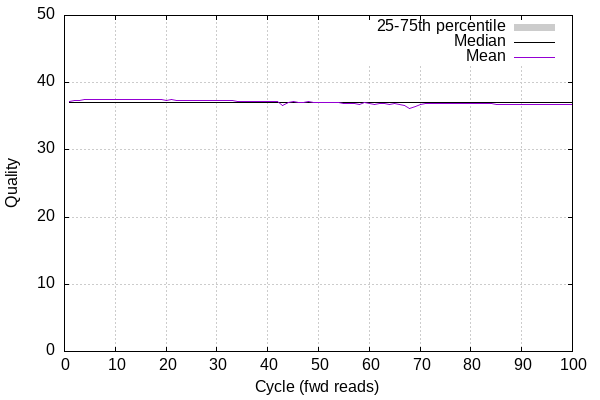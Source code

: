 
            set terminal png size 600,400 truecolor
            set output "SRR17223712_kdm2bcKONPC_input_stats/quals2.png"
            set grid xtics ytics y2tics back lc rgb "#cccccc"
            set multiplot
            
            set yrange [0:50]
            set ylabel "Quality"
            set xlabel "Cycle (fwd reads)"
            plot '-' using 1:2:3 with filledcurve lt 1 lc rgb "#cccccc" t '25-75th percentile' , '-' using 1:2 with lines lc rgb "#000000" t 'Median', '-' using 1:2 with lines lt 1 t 'Mean'
        1	37	37
2	37	37
3	37	37
4	37	37
5	37	37
6	37	37
7	37	37
8	37	37
9	37	37
10	37	37
11	37	37
12	37	37
13	37	37
14	37	37
15	37	37
16	37	37
17	37	37
18	37	37
19	37	37
20	37	37
21	37	37
22	37	37
23	37	37
24	37	37
25	37	37
26	37	37
27	37	37
28	37	37
29	37	37
30	37	37
31	37	37
32	37	37
33	37	37
34	37	37
35	37	37
36	37	37
37	37	37
38	37	37
39	37	37
40	37	37
41	37	37
42	37	37
43	37	37
44	37	37
45	37	37
46	37	37
47	37	37
48	37	37
49	37	37
50	37	37
51	37	37
52	37	37
53	37	37
54	37	37
55	37	37
56	37	37
57	37	37
58	37	37
59	37	37
60	37	37
61	37	37
62	37	37
63	37	37
64	37	37
65	37	37
66	37	37
67	37	37
68	37	37
69	37	37
70	37	37
71	37	37
72	37	37
73	37	37
74	37	37
75	37	37
76	37	37
77	37	37
78	37	37
79	37	37
80	37	37
81	37	37
82	37	37
83	37	37
84	37	37
85	37	37
86	37	37
87	37	37
88	37	37
89	37	37
90	37	37
91	37	37
92	37	37
93	37	37
94	37	37
95	37	37
96	37	37
97	37	37
98	37	37
99	37	37
100	37	37
end
1	37
2	37
3	37
4	37
5	37
6	37
7	37
8	37
9	37
10	37
11	37
12	37
13	37
14	37
15	37
16	37
17	37
18	37
19	37
20	37
21	37
22	37
23	37
24	37
25	37
26	37
27	37
28	37
29	37
30	37
31	37
32	37
33	37
34	37
35	37
36	37
37	37
38	37
39	37
40	37
41	37
42	37
43	37
44	37
45	37
46	37
47	37
48	37
49	37
50	37
51	37
52	37
53	37
54	37
55	37
56	37
57	37
58	37
59	37
60	37
61	37
62	37
63	37
64	37
65	37
66	37
67	37
68	37
69	37
70	37
71	37
72	37
73	37
74	37
75	37
76	37
77	37
78	37
79	37
80	37
81	37
82	37
83	37
84	37
85	37
86	37
87	37
88	37
89	37
90	37
91	37
92	37
93	37
94	37
95	37
96	37
97	37
98	37
99	37
100	37
end
1	37.16
2	37.29
3	37.40
4	37.45
5	37.47
6	37.49
7	37.47
8	37.49
9	37.49
10	37.47
11	37.47
12	37.48
13	37.46
14	37.46
15	37.45
16	37.46
17	37.45
18	37.44
19	37.44
20	37.41
21	37.43
22	37.40
23	37.41
24	37.39
25	37.37
26	37.34
27	37.33
28	37.33
29	37.32
30	37.30
31	37.30
32	37.29
33	37.28
34	37.26
35	37.25
36	37.23
37	37.22
38	37.22
39	37.22
40	37.19
41	37.15
42	37.17
43	36.59
44	37.04
45	37.16
46	37.10
47	37.07
48	37.13
49	37.10
50	37.09
51	37.10
52	37.11
53	36.99
54	37.05
55	36.92
56	36.92
57	36.90
58	36.75
59	37.00
60	36.92
61	36.75
62	36.84
63	36.96
64	36.77
65	36.86
66	36.74
67	36.63
68	36.22
69	36.46
70	36.76
71	36.87
72	36.91
73	36.92
74	36.94
75	36.92
76	36.90
77	36.90
78	36.90
79	36.90
80	36.89
81	36.87
82	36.88
83	36.86
84	36.85
85	36.83
86	36.82
87	36.81
88	36.82
89	36.81
90	36.79
91	36.75
92	36.76
93	36.75
94	36.75
95	36.73
96	36.72
97	36.74
98	36.72
99	36.71
100	36.70
end
